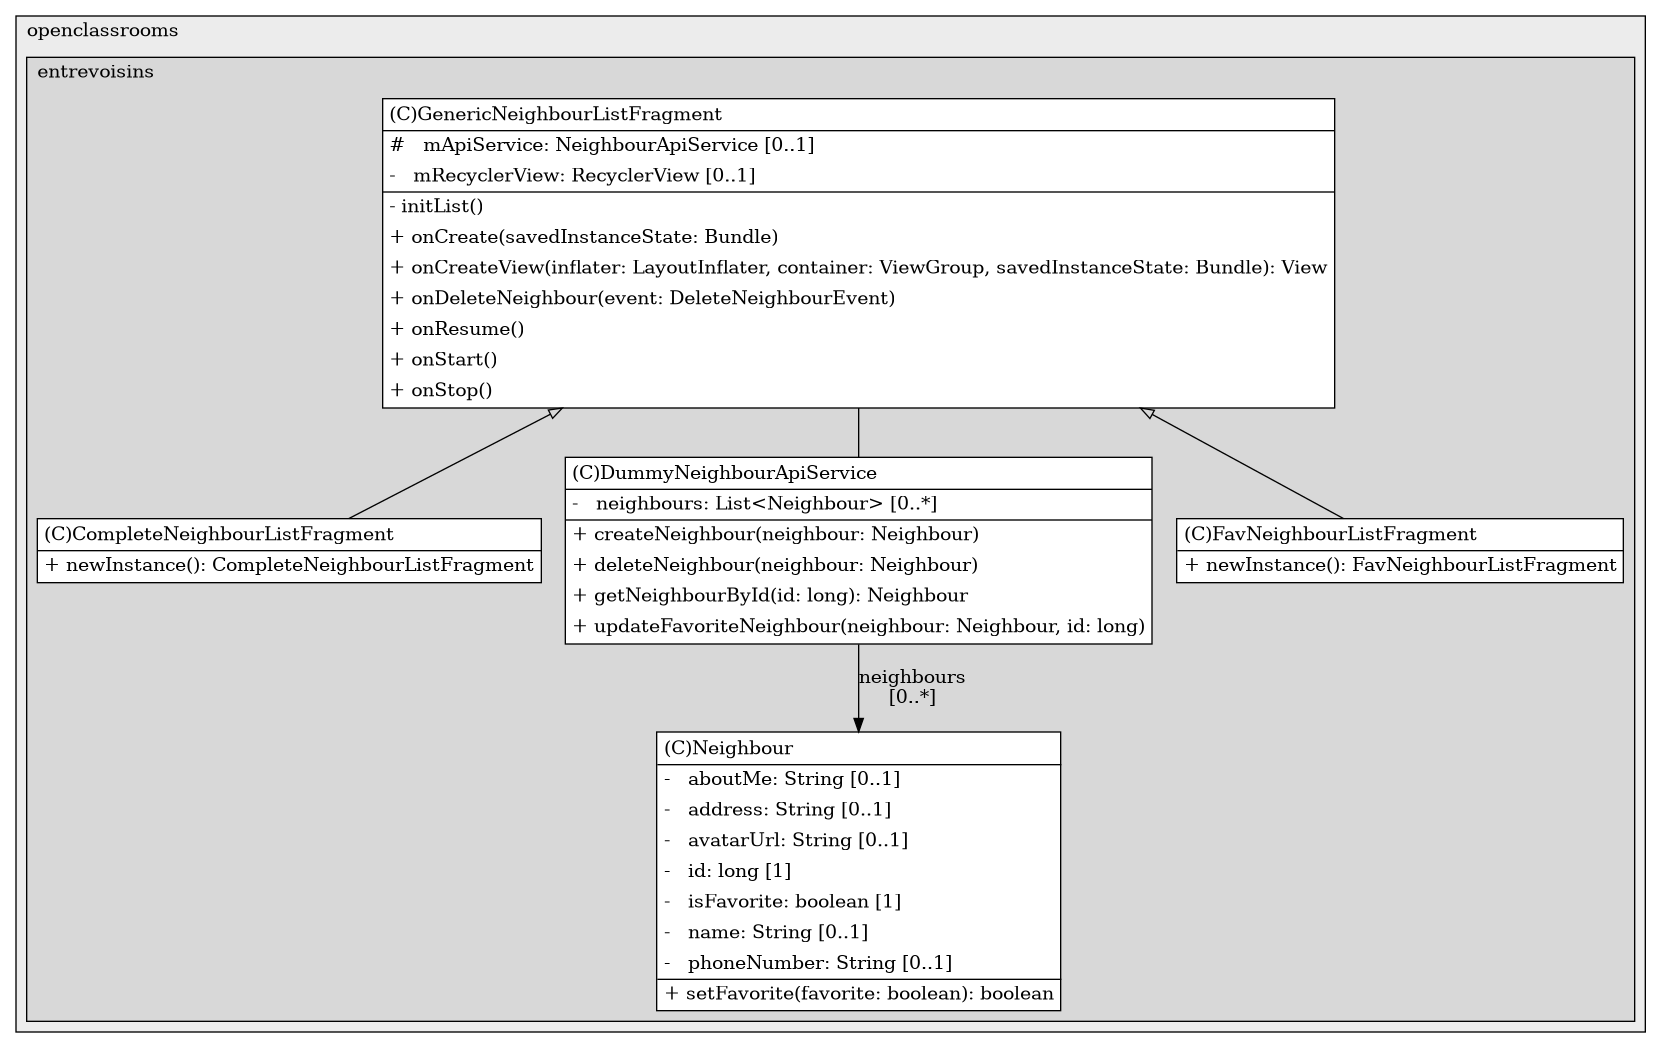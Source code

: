                                                                                                                                                                                                                                                                                                                                                                                                                                                                                       @startuml

/' diagram meta data start
config=StructureConfiguration;
{
  "projectClassification": {
    "searchMode": "OpenProject", // OpenProject, AllProjects
    "includedProjects": "",
    "pathEndKeywords": "*.impl",
    "isClientPath": "",
    "isClientName": "",
    "isTestPath": "",
    "isTestName": "",
    "isMappingPath": "",
    "isMappingName": "",
    "isDataAccessPath": "",
    "isDataAccessName": "",
    "isDataStructurePath": "",
    "isDataStructureName": "",
    "isInterfaceStructuresPath": "",
    "isInterfaceStructuresName": "",
    "isEntryPointPath": "",
    "isEntryPointName": "",
    "treatFinalFieldsAsMandatory": false
  },
  "graphRestriction": {
    "classPackageExcludeFilter": "",
    "classPackageIncludeFilter": "",
    "classNameExcludeFilter": "",
    "classNameIncludeFilter": "",
    "methodNameExcludeFilter": "",
    "methodNameIncludeFilter": "",
    "removeByInheritance": "", // inheritance/annotation based filtering is done in a second step
    "removeByAnnotation": "",
    "removeByClassPackage": "", // cleanup the graph after inheritance/annotation based filtering is done
    "removeByClassName": "",
    "cutMappings": false,
    "cutEnum": true,
    "cutTests": true,
    "cutClient": true,
    "cutDataAccess": false,
    "cutInterfaceStructures": false,
    "cutDataStructures": false,
    "cutGetterAndSetter": true,
    "cutConstructors": true
  },
  "graphTraversal": {
    "forwardDepth": 6,
    "backwardDepth": 6,
    "classPackageExcludeFilter": "",
    "classPackageIncludeFilter": "",
    "classNameExcludeFilter": "",
    "classNameIncludeFilter": "",
    "methodNameExcludeFilter": "",
    "methodNameIncludeFilter": "",
    "hideMappings": false,
    "hideDataStructures": false,
    "hidePrivateMethods": true,
    "hideInterfaceCalls": true, // indirection: implementation -> interface (is hidden) -> implementation
    "onlyShowApplicationEntryPoints": false, // root node is included
    "useMethodCallsForStructureDiagram": "ForwardOnly" // ForwardOnly, BothDirections, No
  },
  "details": {
    "aggregation": "GroupByClass", // ByClass, GroupByClass, None
    "showClassGenericTypes": true,
    "showMethods": true,
    "showMethodParameterNames": true,
    "showMethodParameterTypes": true,
    "showMethodReturnType": true,
    "showPackageLevels": 2,
    "showDetailedClassStructure": true
  },
  "rootClass": "com.openclassrooms.entrevoisins.ui.neighbour_list.GenericNeighbourListFragment",
  "extensionCallbackMethod": "" // qualified.class.name#methodName - signature: public static String method(String)
}
diagram meta data end '/



digraph g {
    rankdir="TB"
    splines=polyline
    

'nodes 
subgraph cluster_999583306 { 
   	label=openclassrooms
	labeljust=l
	fillcolor="#ececec"
	style=filled
   
   subgraph cluster_2085685647 { 
   	label=entrevoisins
	labeljust=l
	fillcolor="#d8d8d8"
	style=filled
   
   CompleteNeighbourListFragment11933232[
	label=<<TABLE BORDER="1" CELLBORDER="0" CELLPADDING="4" CELLSPACING="0">
<TR><TD ALIGN="LEFT" >(C)CompleteNeighbourListFragment</TD></TR>
<HR/>
<TR><TD ALIGN="LEFT" >+ newInstance(): CompleteNeighbourListFragment</TD></TR>
</TABLE>>
	style=filled
	margin=0
	shape=plaintext
	fillcolor="#FFFFFF"
];

DummyNeighbourApiService2068480587[
	label=<<TABLE BORDER="1" CELLBORDER="0" CELLPADDING="4" CELLSPACING="0">
<TR><TD ALIGN="LEFT" >(C)DummyNeighbourApiService</TD></TR>
<HR/>
<TR><TD ALIGN="LEFT" >-   neighbours: List&lt;Neighbour&gt; [0..*]</TD></TR>
<HR/>
<TR><TD ALIGN="LEFT" >+ createNeighbour(neighbour: Neighbour)</TD></TR>
<TR><TD ALIGN="LEFT" >+ deleteNeighbour(neighbour: Neighbour)</TD></TR>
<TR><TD ALIGN="LEFT" >+ getNeighbourById(id: long): Neighbour</TD></TR>
<TR><TD ALIGN="LEFT" >+ updateFavoriteNeighbour(neighbour: Neighbour, id: long)</TD></TR>
</TABLE>>
	style=filled
	margin=0
	shape=plaintext
	fillcolor="#FFFFFF"
];

FavNeighbourListFragment11933232[
	label=<<TABLE BORDER="1" CELLBORDER="0" CELLPADDING="4" CELLSPACING="0">
<TR><TD ALIGN="LEFT" >(C)FavNeighbourListFragment</TD></TR>
<HR/>
<TR><TD ALIGN="LEFT" >+ newInstance(): FavNeighbourListFragment</TD></TR>
</TABLE>>
	style=filled
	margin=0
	shape=plaintext
	fillcolor="#FFFFFF"
];

GenericNeighbourListFragment11933232[
	label=<<TABLE BORDER="1" CELLBORDER="0" CELLPADDING="4" CELLSPACING="0">
<TR><TD ALIGN="LEFT" >(C)GenericNeighbourListFragment</TD></TR>
<HR/>
<TR><TD ALIGN="LEFT" >#   mApiService: NeighbourApiService [0..1]</TD></TR>
<TR><TD ALIGN="LEFT" >-   mRecyclerView: RecyclerView [0..1]</TD></TR>
<HR/>
<TR><TD ALIGN="LEFT" >- initList()</TD></TR>
<TR><TD ALIGN="LEFT" >+ onCreate(savedInstanceState: Bundle)</TD></TR>
<TR><TD ALIGN="LEFT" >+ onCreateView(inflater: LayoutInflater, container: ViewGroup, savedInstanceState: Bundle): View</TD></TR>
<TR><TD ALIGN="LEFT" >+ onDeleteNeighbour(event: DeleteNeighbourEvent)</TD></TR>
<TR><TD ALIGN="LEFT" >+ onResume()</TD></TR>
<TR><TD ALIGN="LEFT" >+ onStart()</TD></TR>
<TR><TD ALIGN="LEFT" >+ onStop()</TD></TR>
</TABLE>>
	style=filled
	margin=0
	shape=plaintext
	fillcolor="#FFFFFF"
];

Neighbour1002480703[
	label=<<TABLE BORDER="1" CELLBORDER="0" CELLPADDING="4" CELLSPACING="0">
<TR><TD ALIGN="LEFT" >(C)Neighbour</TD></TR>
<HR/>
<TR><TD ALIGN="LEFT" >-   aboutMe: String [0..1]</TD></TR>
<TR><TD ALIGN="LEFT" >-   address: String [0..1]</TD></TR>
<TR><TD ALIGN="LEFT" >-   avatarUrl: String [0..1]</TD></TR>
<TR><TD ALIGN="LEFT" >-   id: long [1]</TD></TR>
<TR><TD ALIGN="LEFT" >-   isFavorite: boolean [1]</TD></TR>
<TR><TD ALIGN="LEFT" >-   name: String [0..1]</TD></TR>
<TR><TD ALIGN="LEFT" >-   phoneNumber: String [0..1]</TD></TR>
<HR/>
<TR><TD ALIGN="LEFT" >+ setFavorite(favorite: boolean): boolean</TD></TR>
</TABLE>>
	style=filled
	margin=0
	shape=plaintext
	fillcolor="#FFFFFF"
];
} 
} 

'edges    
DummyNeighbourApiService2068480587 -> Neighbour1002480703[label="neighbours
[0..*]"];
GenericNeighbourListFragment11933232 -> CompleteNeighbourListFragment11933232[arrowhead=none, arrowtail=empty, dir=both];
GenericNeighbourListFragment11933232 -> DummyNeighbourApiService2068480587[arrowhead=none];
GenericNeighbourListFragment11933232 -> FavNeighbourListFragment11933232[arrowhead=none, arrowtail=empty, dir=both];
    
}
@enduml
